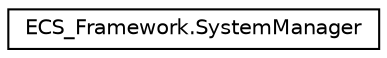 digraph "Graphical Class Hierarchy"
{
 // LATEX_PDF_SIZE
  edge [fontname="Helvetica",fontsize="10",labelfontname="Helvetica",labelfontsize="10"];
  node [fontname="Helvetica",fontsize="10",shape=record];
  rankdir="LR";
  Node0 [label="ECS_Framework.SystemManager",height=0.2,width=0.4,color="black", fillcolor="white", style="filled",URL="$structECS__Framework_1_1SystemManager.html",tooltip="Manages a collection of systems and provides methods to add, remove, update and draw entities through..."];
}
